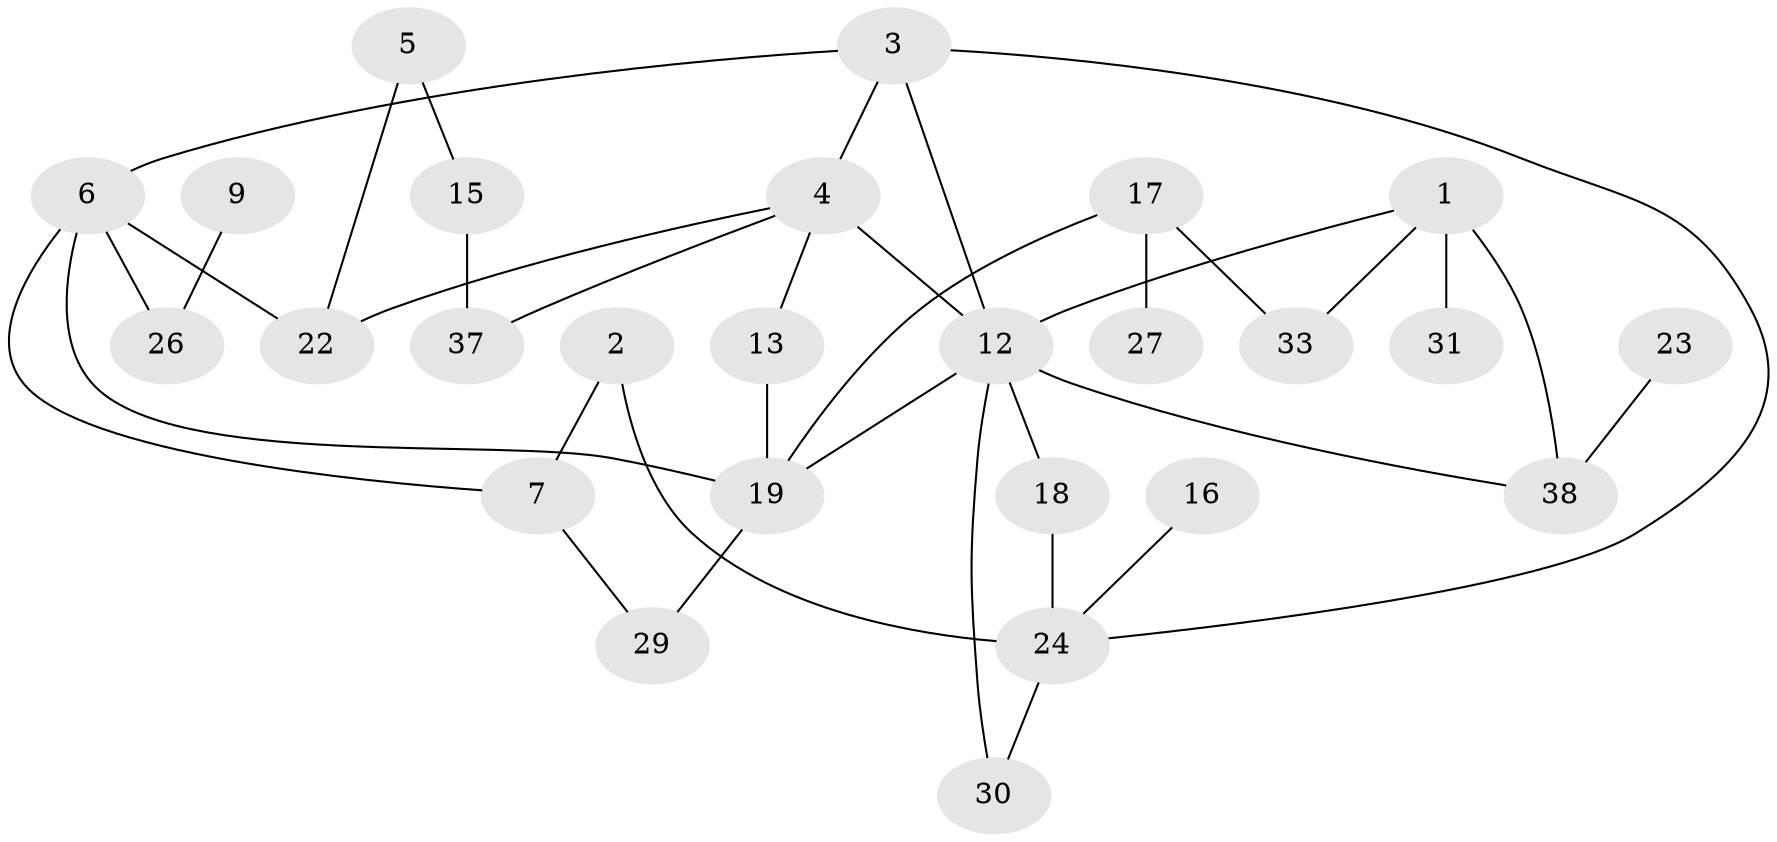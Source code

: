 // original degree distribution, {2: 0.23157894736842105, 1: 0.3263157894736842, 4: 0.12631578947368421, 7: 0.010526315789473684, 0: 0.10526315789473684, 3: 0.17894736842105263, 5: 0.010526315789473684, 6: 0.010526315789473684}
// Generated by graph-tools (version 1.1) at 2025/48/03/04/25 22:48:05]
// undirected, 26 vertices, 36 edges
graph export_dot {
  node [color=gray90,style=filled];
  1;
  2;
  3;
  4;
  5;
  6;
  7;
  9;
  12;
  13;
  15;
  16;
  17;
  18;
  19;
  22;
  23;
  24;
  26;
  27;
  29;
  30;
  31;
  33;
  37;
  38;
  1 -- 12 [weight=1.0];
  1 -- 31 [weight=2.0];
  1 -- 33 [weight=1.0];
  1 -- 38 [weight=1.0];
  2 -- 7 [weight=1.0];
  2 -- 24 [weight=1.0];
  3 -- 4 [weight=1.0];
  3 -- 6 [weight=1.0];
  3 -- 12 [weight=1.0];
  3 -- 24 [weight=1.0];
  4 -- 12 [weight=2.0];
  4 -- 13 [weight=1.0];
  4 -- 22 [weight=1.0];
  4 -- 37 [weight=1.0];
  5 -- 15 [weight=1.0];
  5 -- 22 [weight=1.0];
  6 -- 7 [weight=1.0];
  6 -- 19 [weight=1.0];
  6 -- 22 [weight=1.0];
  6 -- 26 [weight=2.0];
  7 -- 29 [weight=1.0];
  9 -- 26 [weight=1.0];
  12 -- 18 [weight=1.0];
  12 -- 19 [weight=1.0];
  12 -- 30 [weight=1.0];
  12 -- 38 [weight=1.0];
  13 -- 19 [weight=2.0];
  15 -- 37 [weight=1.0];
  16 -- 24 [weight=1.0];
  17 -- 19 [weight=1.0];
  17 -- 27 [weight=1.0];
  17 -- 33 [weight=1.0];
  18 -- 24 [weight=2.0];
  19 -- 29 [weight=1.0];
  23 -- 38 [weight=1.0];
  24 -- 30 [weight=1.0];
}
